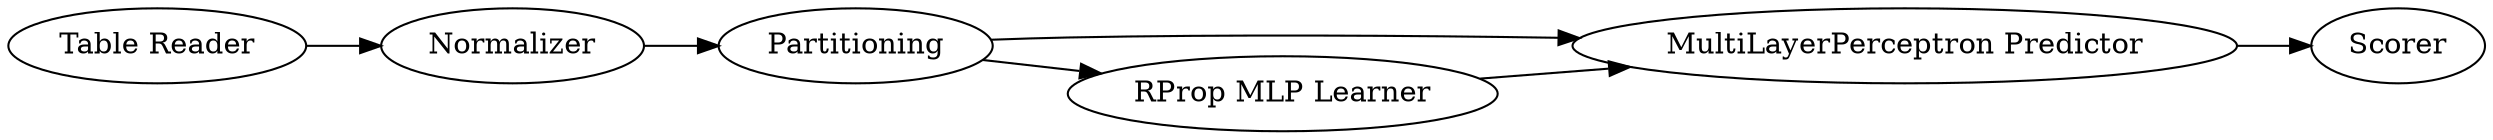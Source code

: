 digraph {
	"-6359353060906412227_22" [label=Scorer]
	"-6359353060906412227_18" [label="MultiLayerPerceptron Predictor"]
	"-6359353060906412227_19" [label="RProp MLP Learner"]
	"-6359353060906412227_21" [label="Table Reader"]
	"-6359353060906412227_17" [label=Partitioning]
	"-6359353060906412227_23" [label=Normalizer]
	"-6359353060906412227_21" -> "-6359353060906412227_23"
	"-6359353060906412227_17" -> "-6359353060906412227_18"
	"-6359353060906412227_18" -> "-6359353060906412227_22"
	"-6359353060906412227_19" -> "-6359353060906412227_18"
	"-6359353060906412227_17" -> "-6359353060906412227_19"
	"-6359353060906412227_23" -> "-6359353060906412227_17"
	rankdir=LR
}
